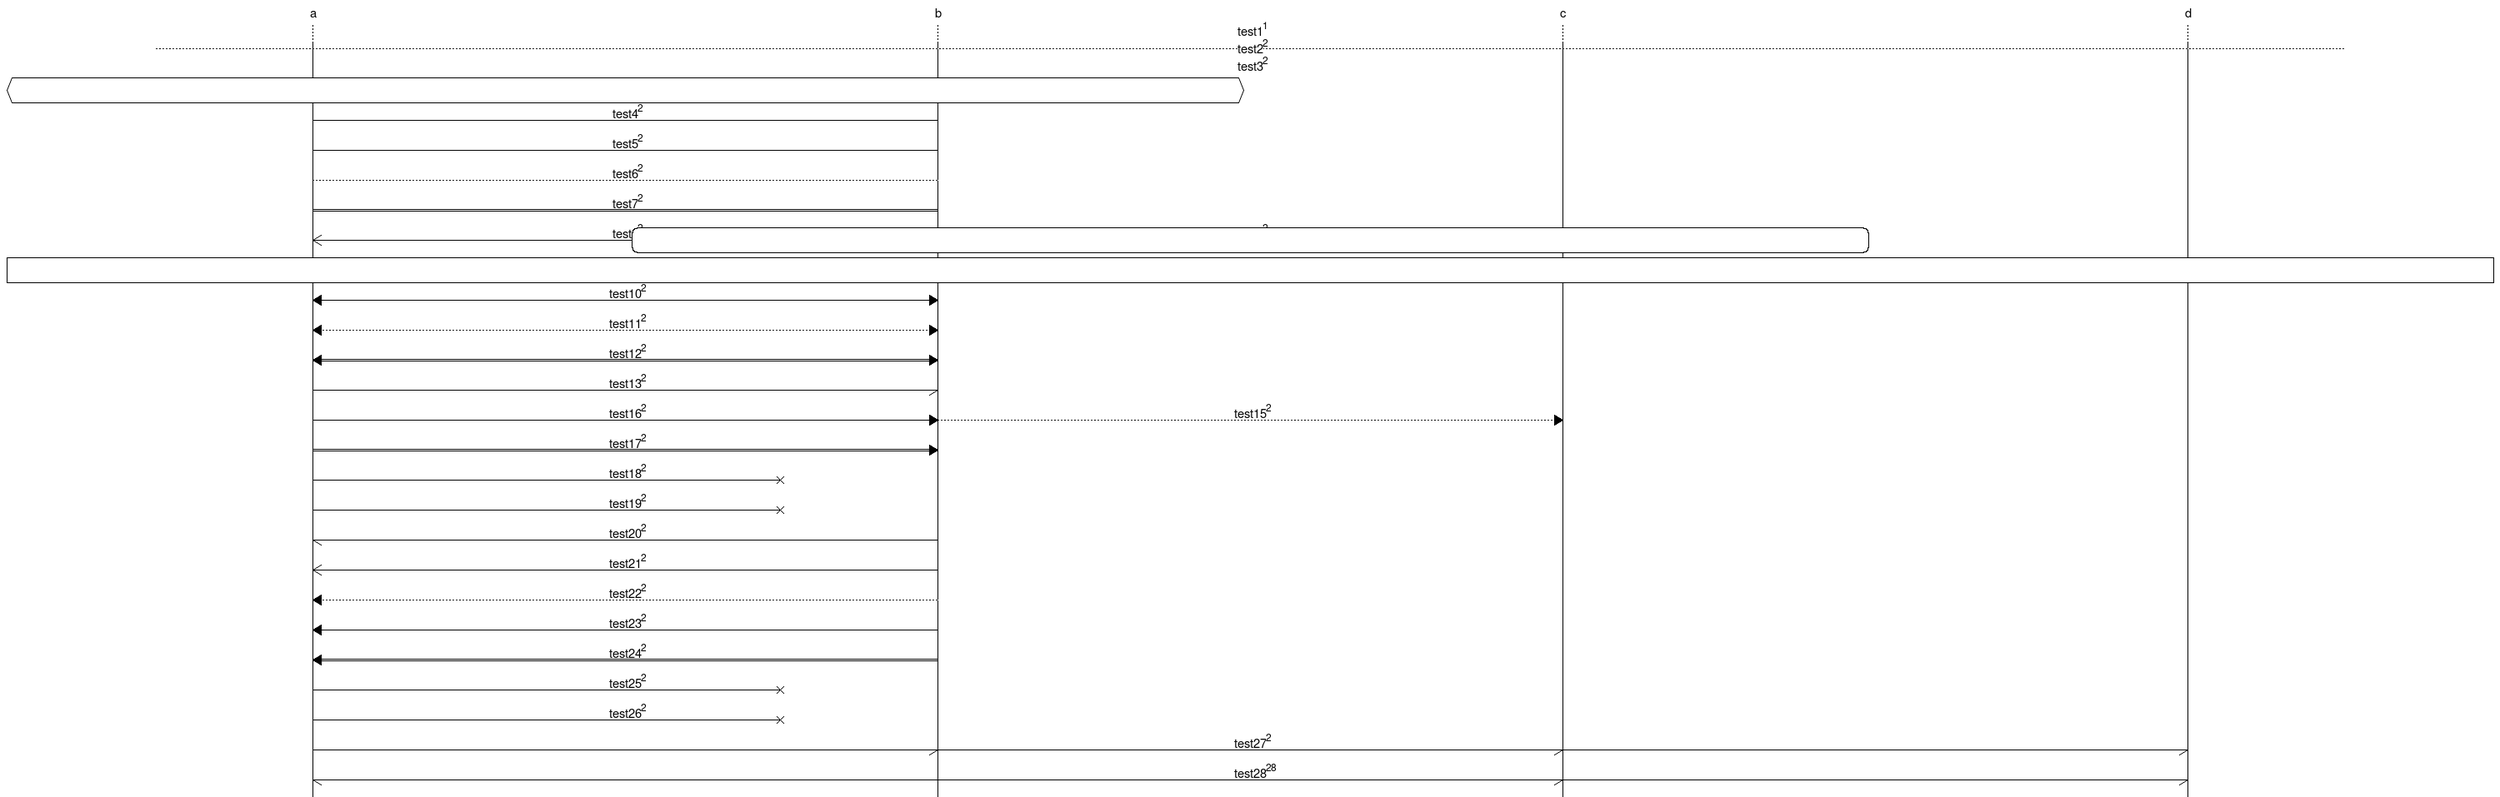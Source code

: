 msc {
  hscale=5;

  //test comment

  a,b,c,d;

/* another
comment
goes here */ /* too */ // now

  ... [label="test1", id="1"];
  --- [label="test2", id="2"];
  ||| [label="test3", id="2"];
  a ABOX b;
  a--b [label="test4", id="2"];
  a == b [label="test5", id="2"];
  a .. b [label="test6", id="2"];
  a::b [label="test7", id="2"];
  a<<=>> b [label="test8", id="2"],
  b <->c [label="test9", id="2"],
  b RBOX c;
  a BOX d;
  a<=> b [label="test10", id="2"];
  a <<>> b [label="test11", id="2"];
  a<:>b [label="test12", id="2"];
  a->b [label="test13", id="2"];
  a =>> b [label="test14", id="2"],
  b >> c [label="test15", id="2"],
  a=>   b [label="test16", id="2"];
  a :>b [label="test17", id="2"];
  a-x b [label="test18", id="2"];
  a -Xb [label="test19", id="2"];
  a<- b [label="test20", id="2"];
  a <<=b [label="test21", id="2"];
  a<< b [label="test22", id="2"];
  a <= b [label="test23", id="2"];
  a<: b [label="test24", id="2"];
  a -xb [label="test25", id="2"];
  a-X b [ label="test26",id="2" ];
  a->* [label="test27" , id="2"];
  *<-b [label="test28",id="28"];
}
